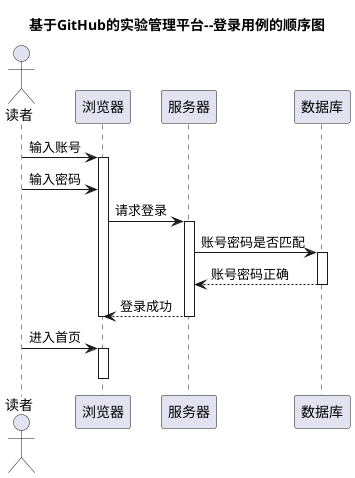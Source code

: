 @startuml
title 基于GitHub的实验管理平台--登录用例的顺序图
actor 读者 as rd

rd->浏览器:输入账号
activate 浏览器
rd->浏览器:输入密码
浏览器->服务器:请求登录
activate 服务器
服务器->数据库:账号密码是否匹配
activate 数据库
数据库-->服务器:账号密码正确
deactivate 数据库
服务器-->浏览器:登录成功
deactivate 服务器
deactivate 浏览器
rd->浏览器:进入首页
activate 浏览器
deactivate 浏览器
@enduml